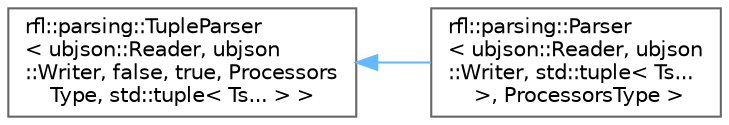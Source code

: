 digraph "类继承关系图"
{
 // LATEX_PDF_SIZE
  bgcolor="transparent";
  edge [fontname=Helvetica,fontsize=10,labelfontname=Helvetica,labelfontsize=10];
  node [fontname=Helvetica,fontsize=10,shape=box,height=0.2,width=0.4];
  rankdir="LR";
  Node0 [id="Node000000",label="rfl::parsing::TupleParser\l\< ubjson::Reader, ubjson\l::Writer, false, true, Processors\lType, std::tuple\< Ts... \> \>",height=0.2,width=0.4,color="grey40", fillcolor="white", style="filled",URL="$structrfl_1_1parsing_1_1_tuple_parser.html",tooltip=" "];
  Node0 -> Node1 [id="edge5856_Node000000_Node000001",dir="back",color="steelblue1",style="solid",tooltip=" "];
  Node1 [id="Node000001",label="rfl::parsing::Parser\l\< ubjson::Reader, ubjson\l::Writer, std::tuple\< Ts...\l \>, ProcessorsType \>",height=0.2,width=0.4,color="grey40", fillcolor="white", style="filled",URL="$structrfl_1_1parsing_1_1_parser_3_01ubjson_1_1_reader_00_01ubjson_1_1_writer_00_01std_1_1tuple_386dd130cce1e23c9b8a1093e94d24d54.html",tooltip=" "];
}
